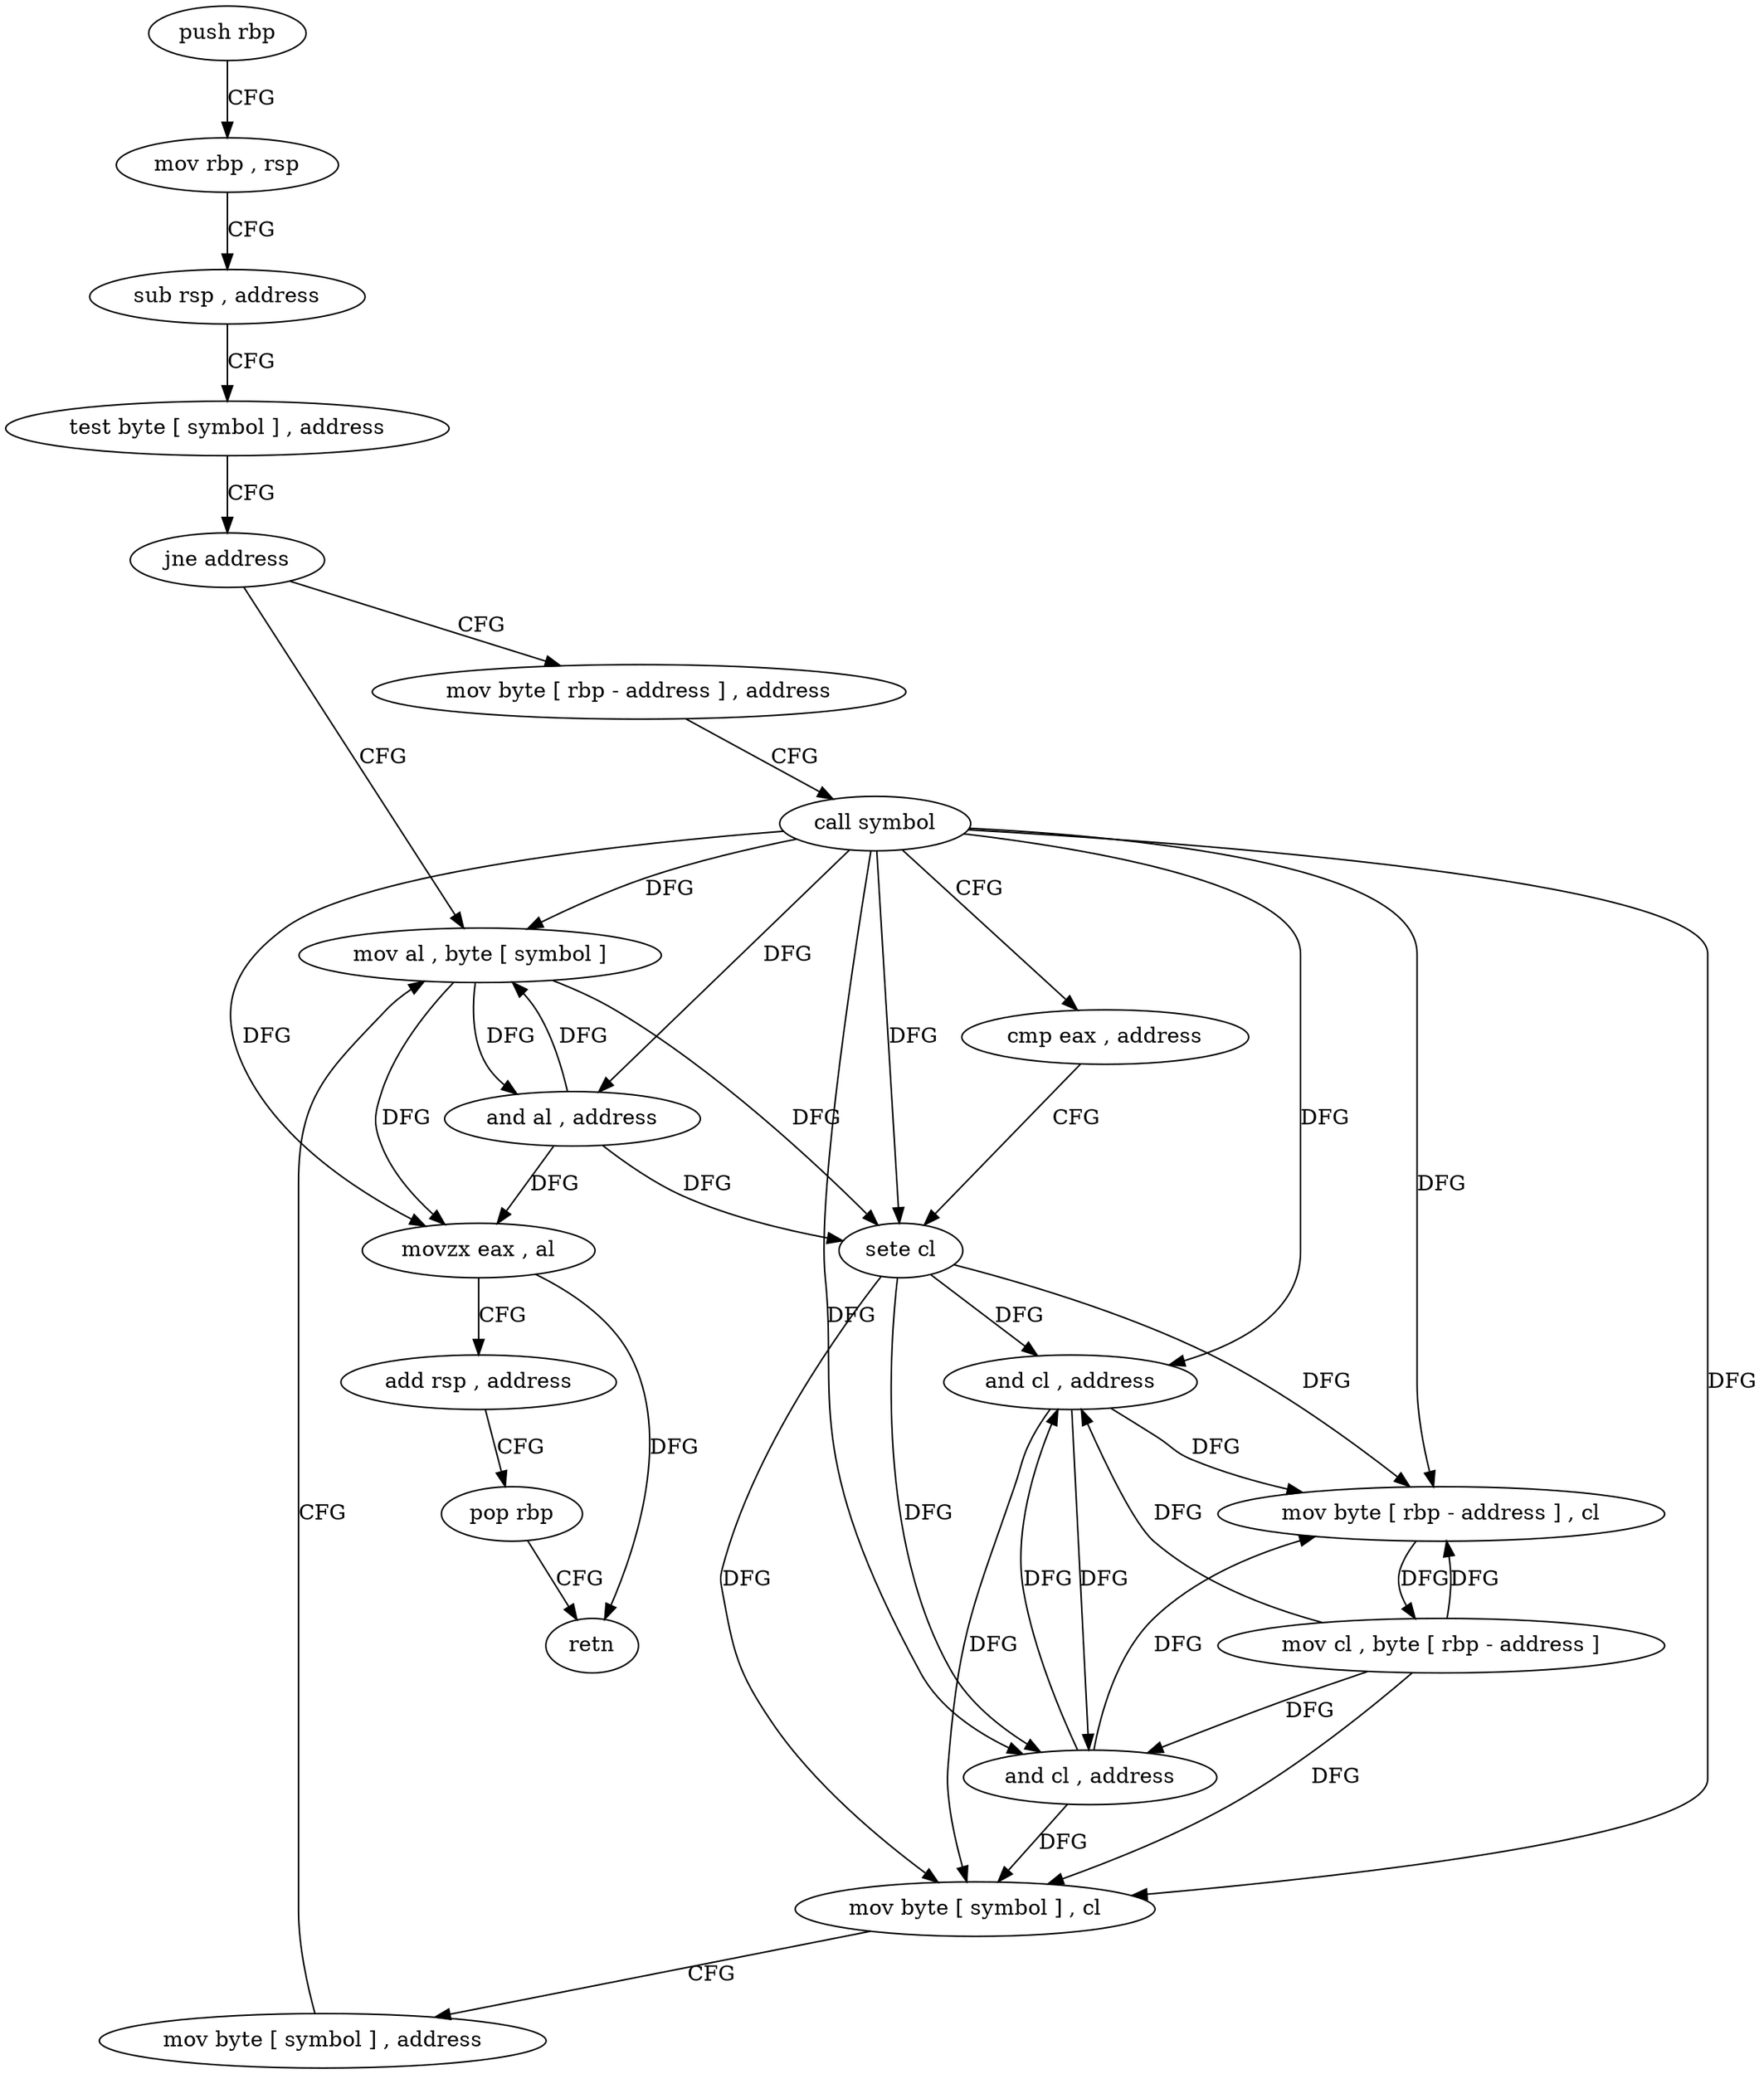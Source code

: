 digraph "func" {
"4297616" [label = "push rbp" ]
"4297617" [label = "mov rbp , rsp" ]
"4297620" [label = "sub rsp , address" ]
"4297624" [label = "test byte [ symbol ] , address" ]
"4297632" [label = "jne address" ]
"4297680" [label = "mov al , byte [ symbol ]" ]
"4297638" [label = "mov byte [ rbp - address ] , address" ]
"4297687" [label = "and al , address" ]
"4297689" [label = "movzx eax , al" ]
"4297692" [label = "add rsp , address" ]
"4297696" [label = "pop rbp" ]
"4297697" [label = "retn" ]
"4297642" [label = "call symbol" ]
"4297647" [label = "cmp eax , address" ]
"4297650" [label = "sete cl" ]
"4297653" [label = "and cl , address" ]
"4297656" [label = "mov byte [ rbp - address ] , cl" ]
"4297659" [label = "mov cl , byte [ rbp - address ]" ]
"4297662" [label = "and cl , address" ]
"4297665" [label = "mov byte [ symbol ] , cl" ]
"4297672" [label = "mov byte [ symbol ] , address" ]
"4297616" -> "4297617" [ label = "CFG" ]
"4297617" -> "4297620" [ label = "CFG" ]
"4297620" -> "4297624" [ label = "CFG" ]
"4297624" -> "4297632" [ label = "CFG" ]
"4297632" -> "4297680" [ label = "CFG" ]
"4297632" -> "4297638" [ label = "CFG" ]
"4297680" -> "4297687" [ label = "DFG" ]
"4297680" -> "4297689" [ label = "DFG" ]
"4297680" -> "4297650" [ label = "DFG" ]
"4297638" -> "4297642" [ label = "CFG" ]
"4297687" -> "4297689" [ label = "DFG" ]
"4297687" -> "4297680" [ label = "DFG" ]
"4297687" -> "4297650" [ label = "DFG" ]
"4297689" -> "4297692" [ label = "CFG" ]
"4297689" -> "4297697" [ label = "DFG" ]
"4297692" -> "4297696" [ label = "CFG" ]
"4297696" -> "4297697" [ label = "CFG" ]
"4297642" -> "4297647" [ label = "CFG" ]
"4297642" -> "4297680" [ label = "DFG" ]
"4297642" -> "4297687" [ label = "DFG" ]
"4297642" -> "4297689" [ label = "DFG" ]
"4297642" -> "4297650" [ label = "DFG" ]
"4297642" -> "4297653" [ label = "DFG" ]
"4297642" -> "4297656" [ label = "DFG" ]
"4297642" -> "4297662" [ label = "DFG" ]
"4297642" -> "4297665" [ label = "DFG" ]
"4297647" -> "4297650" [ label = "CFG" ]
"4297650" -> "4297653" [ label = "DFG" ]
"4297650" -> "4297656" [ label = "DFG" ]
"4297650" -> "4297662" [ label = "DFG" ]
"4297650" -> "4297665" [ label = "DFG" ]
"4297653" -> "4297656" [ label = "DFG" ]
"4297653" -> "4297662" [ label = "DFG" ]
"4297653" -> "4297665" [ label = "DFG" ]
"4297656" -> "4297659" [ label = "DFG" ]
"4297659" -> "4297662" [ label = "DFG" ]
"4297659" -> "4297653" [ label = "DFG" ]
"4297659" -> "4297656" [ label = "DFG" ]
"4297659" -> "4297665" [ label = "DFG" ]
"4297662" -> "4297665" [ label = "DFG" ]
"4297662" -> "4297653" [ label = "DFG" ]
"4297662" -> "4297656" [ label = "DFG" ]
"4297665" -> "4297672" [ label = "CFG" ]
"4297672" -> "4297680" [ label = "CFG" ]
}
